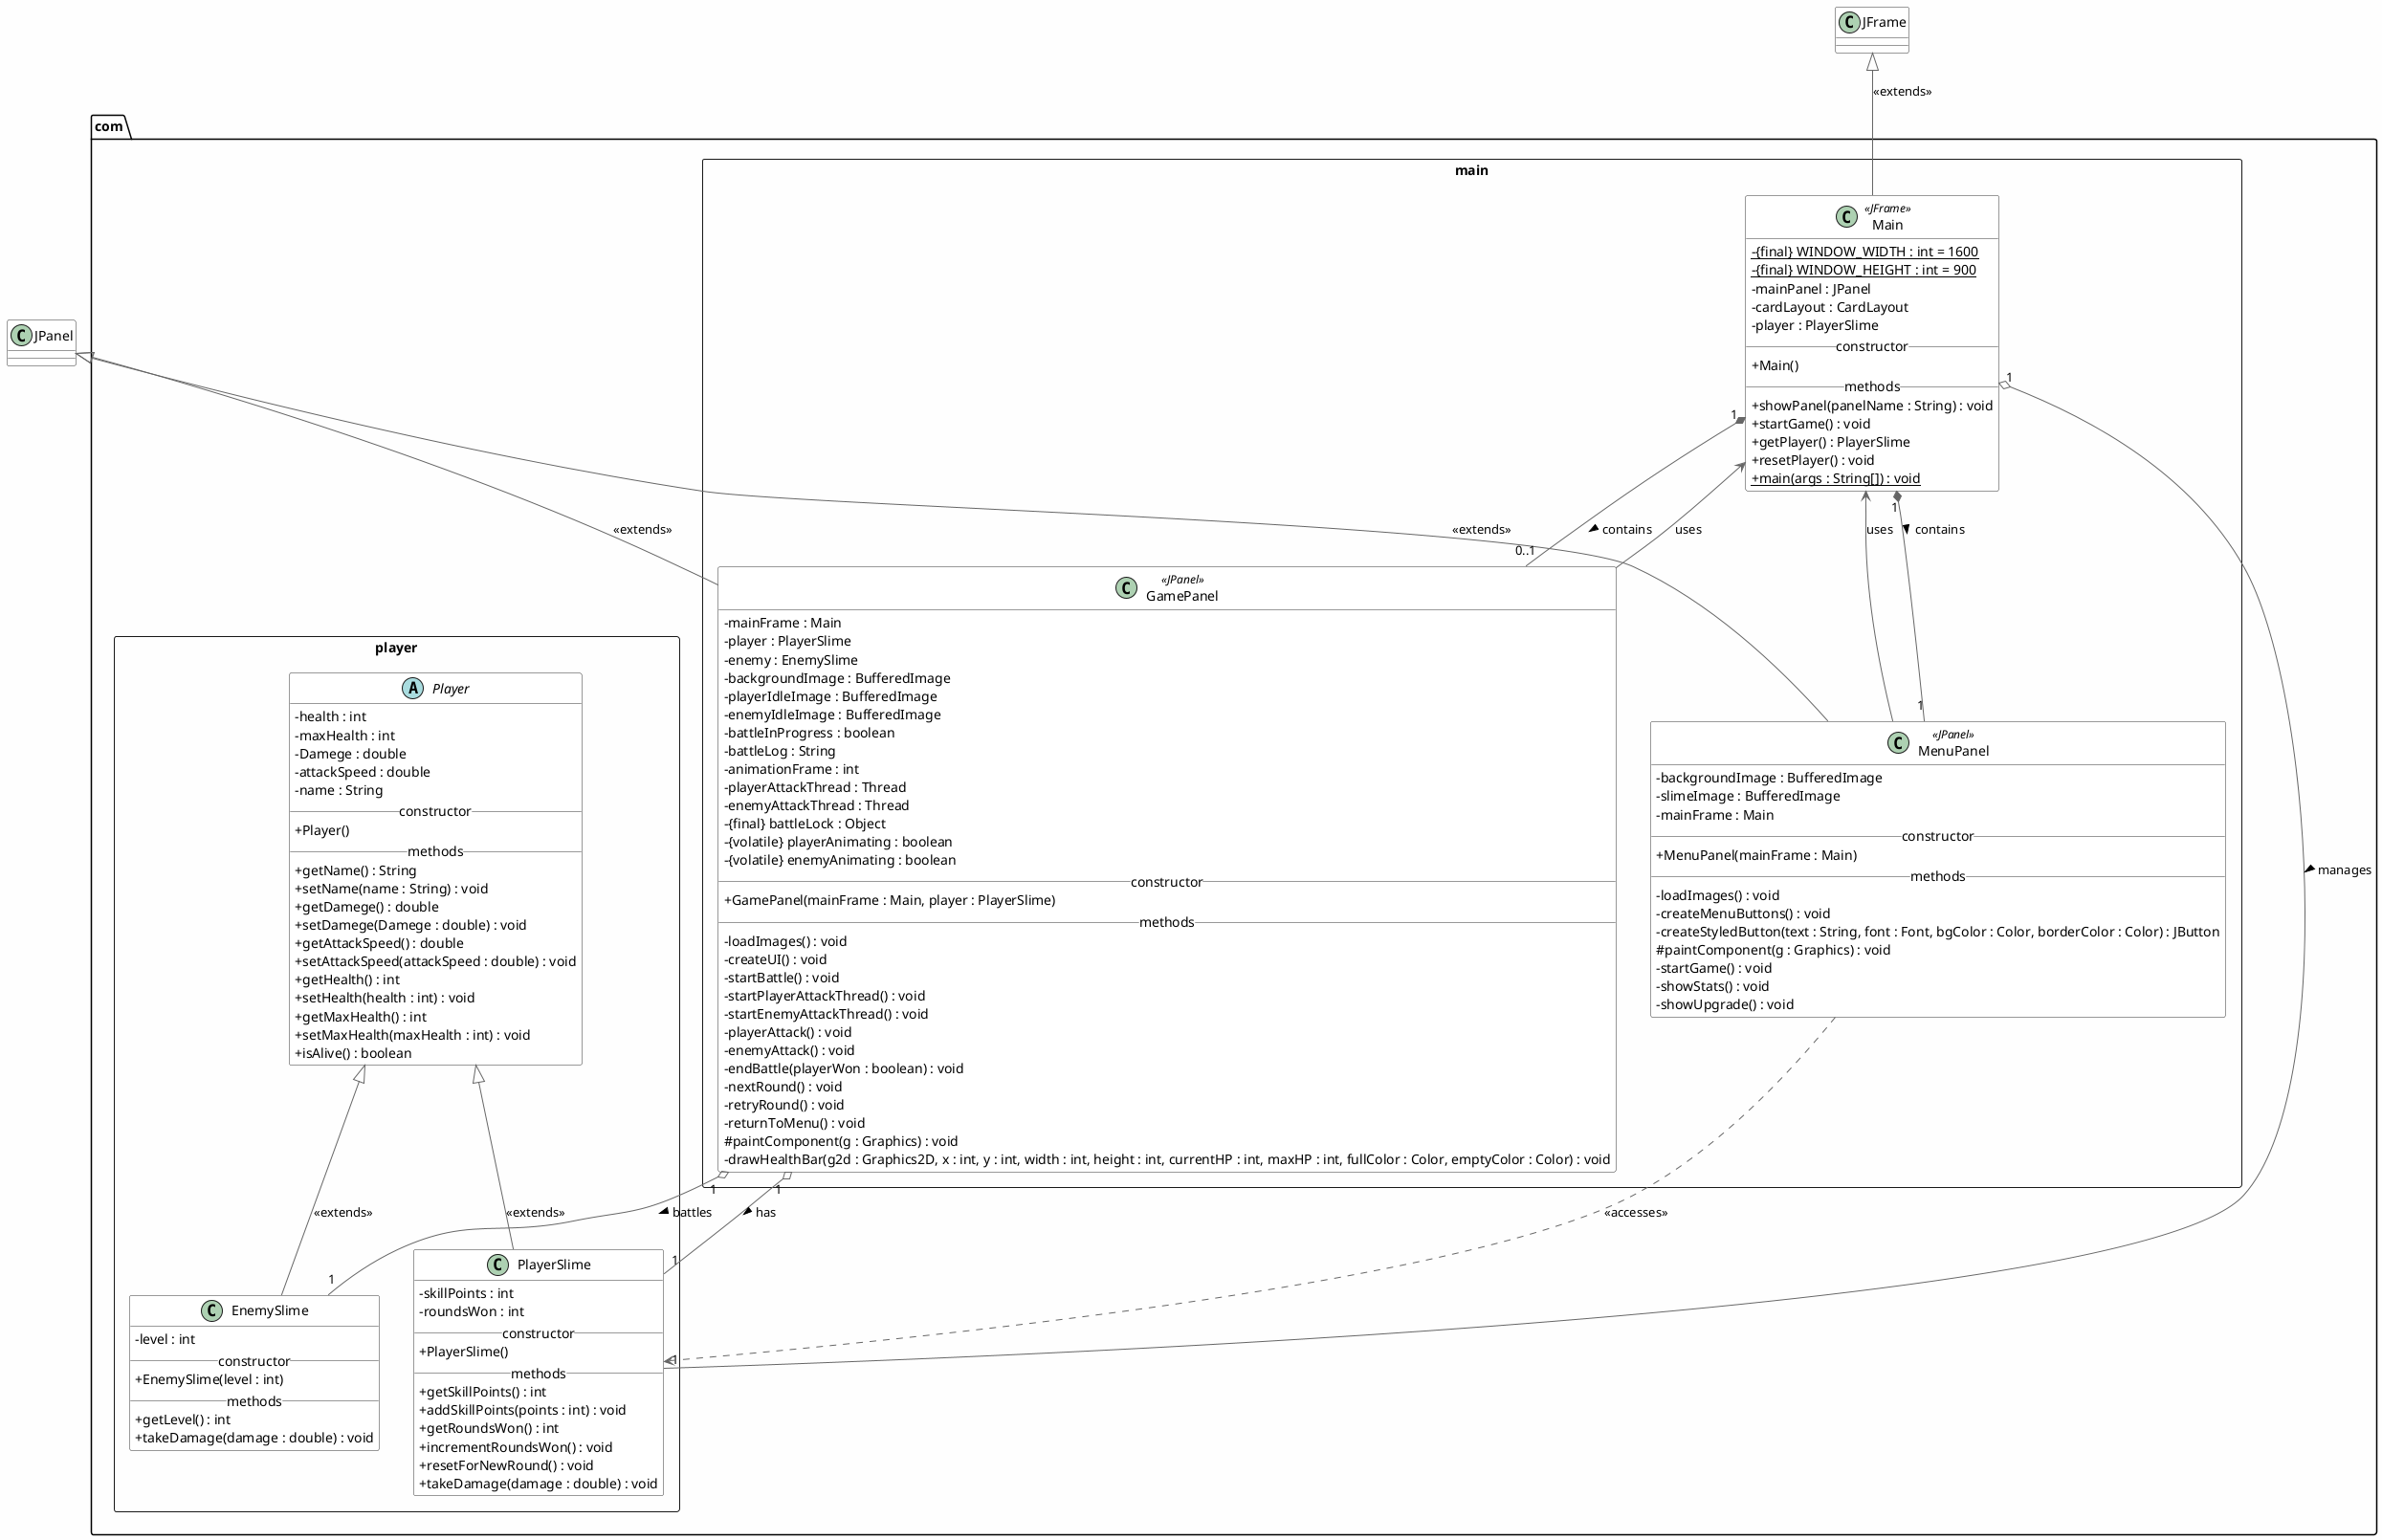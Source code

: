@startuml Slime Domination Class Diagram

skinparam classAttributeIconSize 0
skinparam backgroundColor #FEFEFE
skinparam class {
    BackgroundColor #FFFFFF
    BorderColor #333333
    ArrowColor #666666
}

' Main package
package "com.main" <<Rectangle>> {
    class Main <<JFrame>> {
        - {static} {final} WINDOW_WIDTH : int = 1600
        - {static} {final} WINDOW_HEIGHT : int = 900
        - mainPanel : JPanel
        - cardLayout : CardLayout
        - player : PlayerSlime
        __constructor__
        + Main()
        __methods__
        + showPanel(panelName : String) : void
        + startGame() : void
        + getPlayer() : PlayerSlime
        + resetPlayer() : void
        + {static} main(args : String[]) : void
    }
    
    class MenuPanel <<JPanel>> {
        - backgroundImage : BufferedImage
        - slimeImage : BufferedImage
        - mainFrame : Main
        __constructor__
        + MenuPanel(mainFrame : Main)
        __methods__
        - loadImages() : void
        - createMenuButtons() : void
        - createStyledButton(text : String, font : Font, bgColor : Color, borderColor : Color) : JButton
        # paintComponent(g : Graphics) : void
        - startGame() : void
        - showStats() : void
        - showUpgrade() : void
    }
    
    class GamePanel <<JPanel>> {
        - mainFrame : Main
        - player : PlayerSlime
        - enemy : EnemySlime
        - backgroundImage : BufferedImage
        - playerIdleImage : BufferedImage
        - enemyIdleImage : BufferedImage
        - battleInProgress : boolean
        - battleLog : String
        - animationFrame : int
        - playerAttackThread : Thread
        - enemyAttackThread : Thread
        - {final} battleLock : Object
        - {volatile} playerAnimating : boolean
        - {volatile} enemyAnimating : boolean
        __constructor__
        + GamePanel(mainFrame : Main, player : PlayerSlime)
        __methods__
        - loadImages() : void
        - createUI() : void
        - startBattle() : void
        - startPlayerAttackThread() : void
        - startEnemyAttackThread() : void
        - playerAttack() : void
        - enemyAttack() : void
        - endBattle(playerWon : boolean) : void
        - nextRound() : void
        - retryRound() : void
        - returnToMenu() : void
        # paintComponent(g : Graphics) : void
        - drawHealthBar(g2d : Graphics2D, x : int, y : int, width : int, height : int, currentHP : int, maxHP : int, fullColor : Color, emptyColor : Color) : void
    }
}

' Player package
package "com.player" <<Rectangle>> {
    abstract class Player {
        - health : int
        - maxHealth : int
        - Damege : double
        - attackSpeed : double
        - name : String
        __constructor__
        + Player()
        __methods__
        + getName() : String
        + setName(name : String) : void
        + getDamege() : double
        + setDamege(Damege : double) : void
        + getAttackSpeed() : double
        + setAttackSpeed(attackSpeed : double) : void
        + getHealth() : int
        + setHealth(health : int) : void
        + getMaxHealth() : int
        + setMaxHealth(maxHealth : int) : void
        + isAlive() : boolean
    }
    
    class PlayerSlime {
        - skillPoints : int
        - roundsWon : int
        __constructor__
        + PlayerSlime()
        __methods__
        + getSkillPoints() : int
        + addSkillPoints(points : int) : void
        + getRoundsWon() : int
        + incrementRoundsWon() : void
        + resetForNewRound() : void
        + takeDamage(damage : double) : void
    }
    
    class EnemySlime {
        - level : int
        __constructor__
        + EnemySlime(level : int)
        __methods__
        + getLevel() : int
        + takeDamage(damage : double) : void
    }
}

' Inheritance Relationships
PlayerSlime -up-|> Player : <<extends>>
EnemySlime -up-|> Player : <<extends>>
Main -up-|> JFrame : <<extends>>
MenuPanel -up-|> JPanel : <<extends>>
GamePanel -up-|> JPanel : <<extends>>

' Composition and Association Relationships
Main "1" *-down- "1" MenuPanel : contains >
Main "1" *-down- "0..1" GamePanel : contains >
Main "1" o-right- "1" PlayerSlime : manages >

MenuPanel -up-> Main : uses
MenuPanel ..> PlayerSlime : <<accesses>>

GamePanel -up-> Main : uses
GamePanel "1" o-- "1" PlayerSlime : has >
GamePanel "1" o-- "1" EnemySlime : battles >

@enduml
